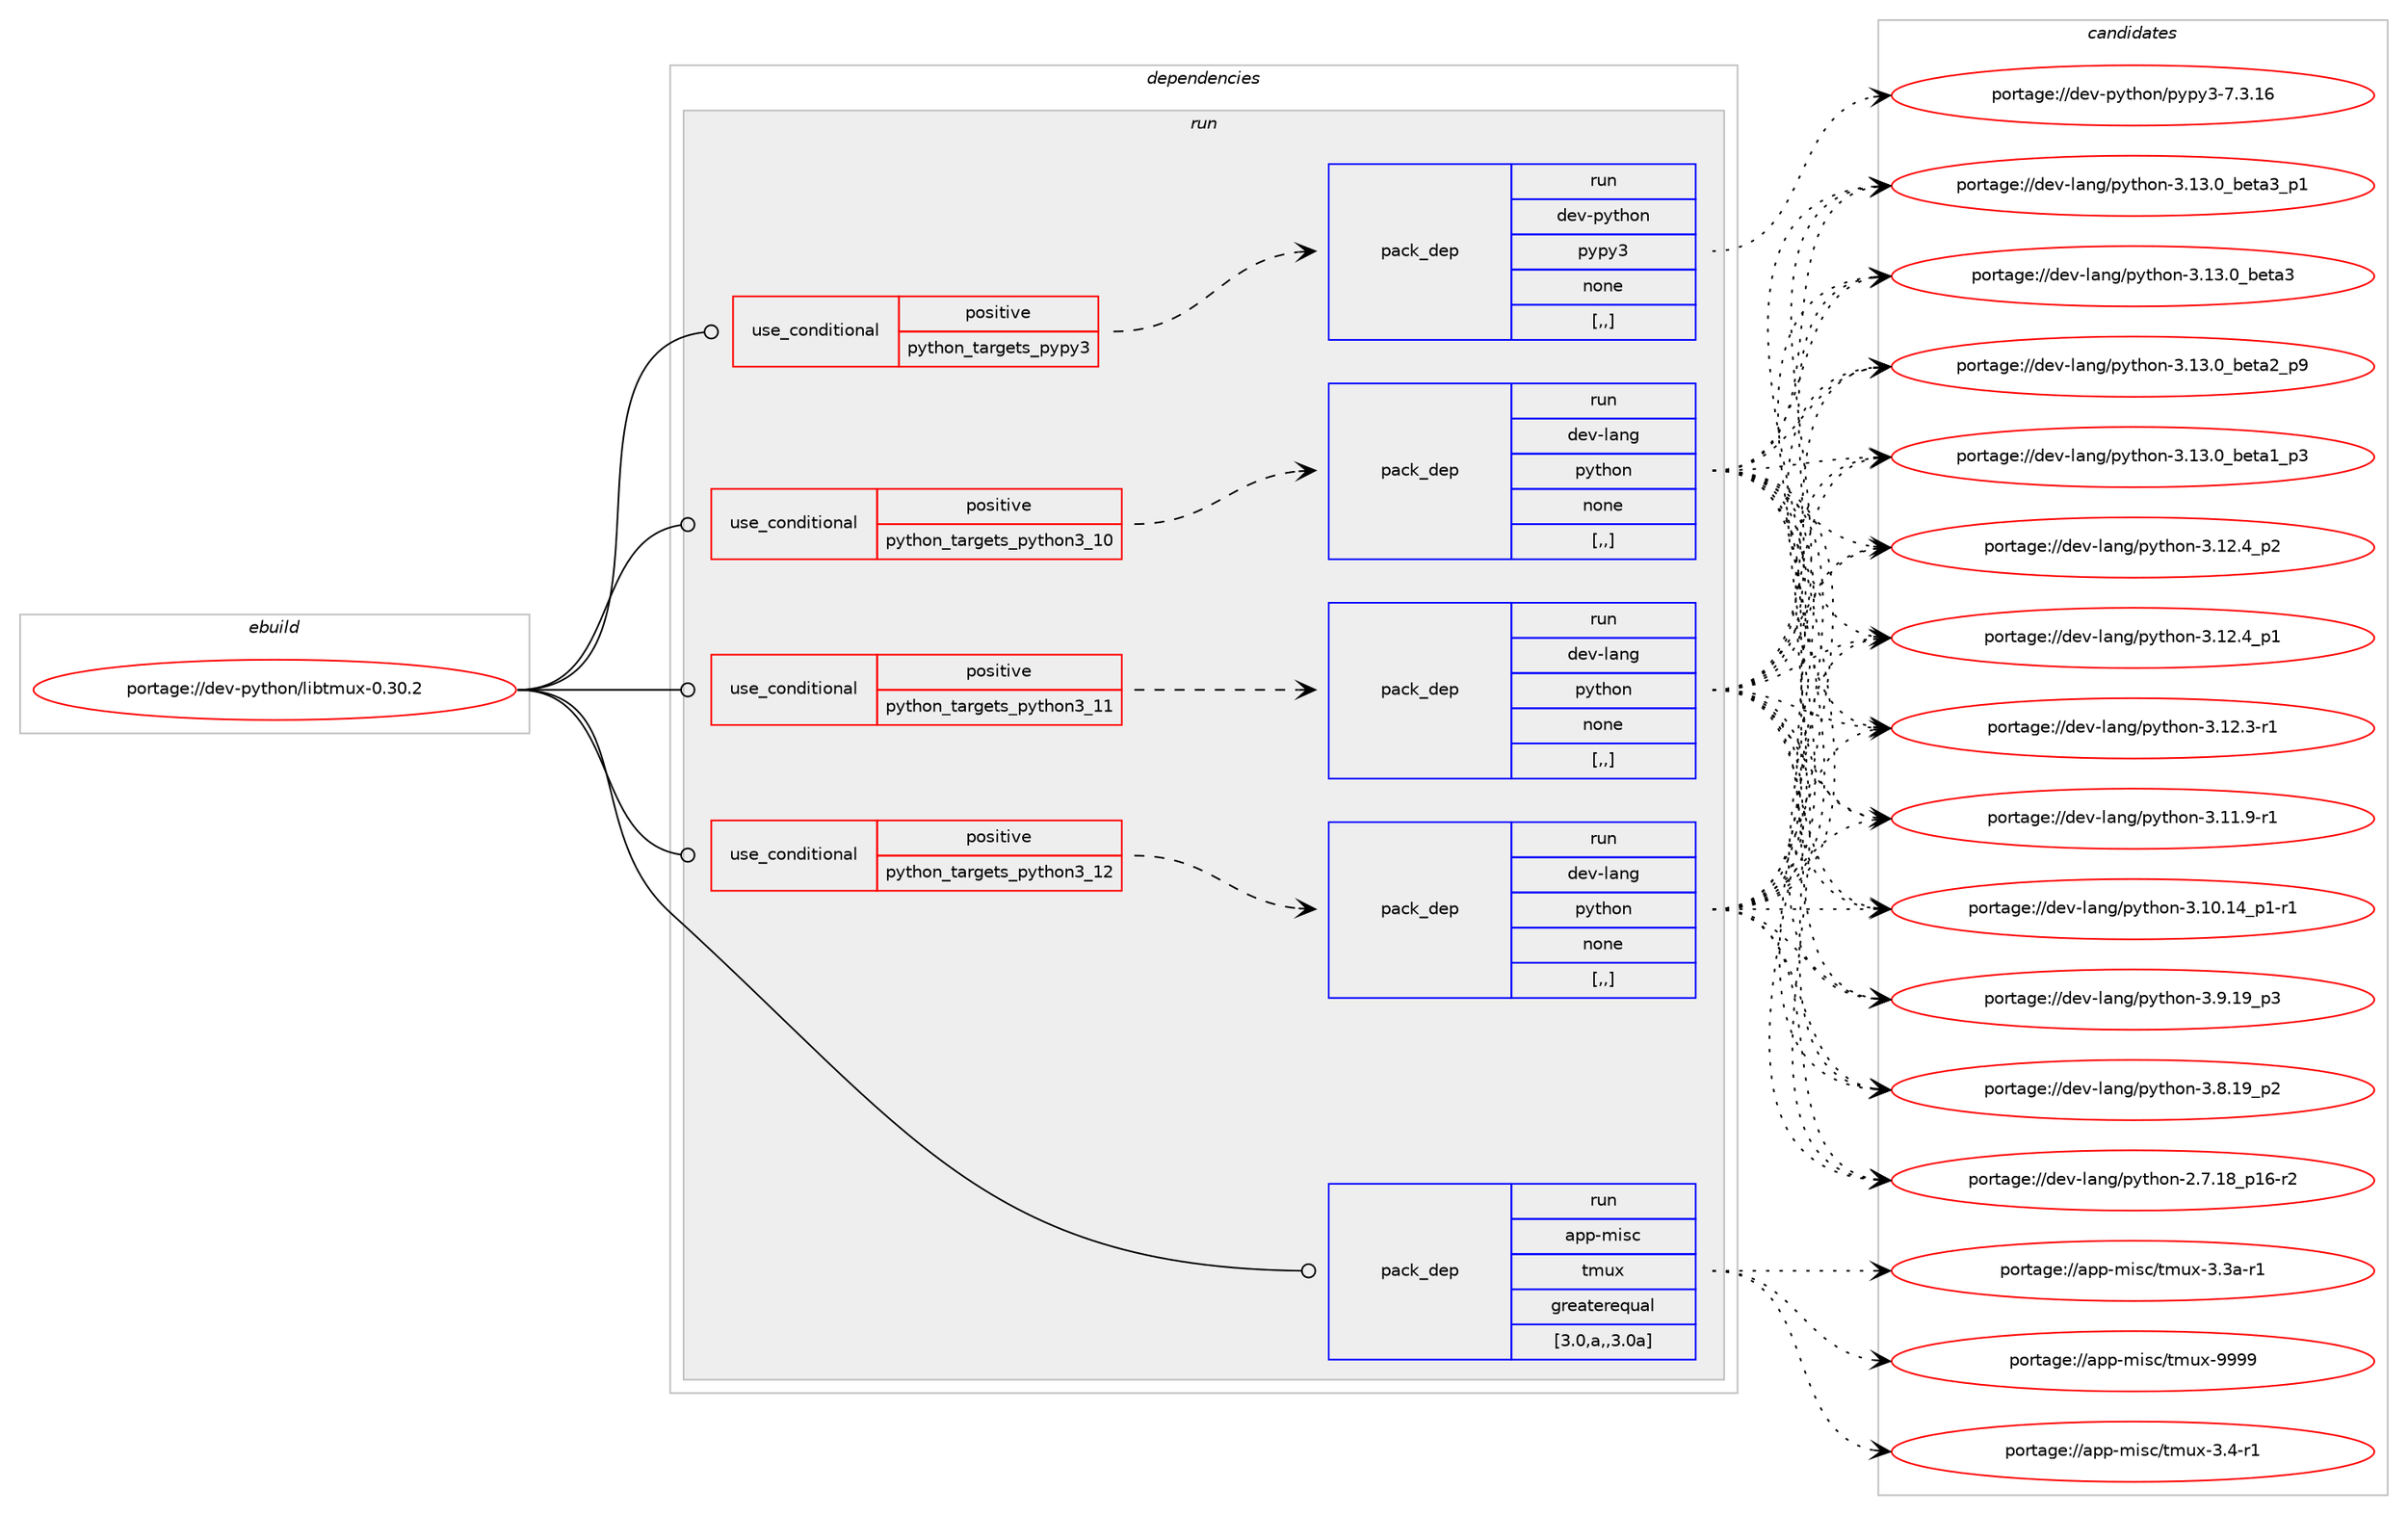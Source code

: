 digraph prolog {

# *************
# Graph options
# *************

newrank=true;
concentrate=true;
compound=true;
graph [rankdir=LR,fontname=Helvetica,fontsize=10,ranksep=1.5];#, ranksep=2.5, nodesep=0.2];
edge  [arrowhead=vee];
node  [fontname=Helvetica,fontsize=10];

# **********
# The ebuild
# **********

subgraph cluster_leftcol {
color=gray;
label=<<i>ebuild</i>>;
id [label="portage://dev-python/libtmux-0.30.2", color=red, width=4, href="../dev-python/libtmux-0.30.2.svg"];
}

# ****************
# The dependencies
# ****************

subgraph cluster_midcol {
color=gray;
label=<<i>dependencies</i>>;
subgraph cluster_compile {
fillcolor="#eeeeee";
style=filled;
label=<<i>compile</i>>;
}
subgraph cluster_compileandrun {
fillcolor="#eeeeee";
style=filled;
label=<<i>compile and run</i>>;
}
subgraph cluster_run {
fillcolor="#eeeeee";
style=filled;
label=<<i>run</i>>;
subgraph cond34213 {
dependency149698 [label=<<TABLE BORDER="0" CELLBORDER="1" CELLSPACING="0" CELLPADDING="4"><TR><TD ROWSPAN="3" CELLPADDING="10">use_conditional</TD></TR><TR><TD>positive</TD></TR><TR><TD>python_targets_pypy3</TD></TR></TABLE>>, shape=none, color=red];
subgraph pack114236 {
dependency149699 [label=<<TABLE BORDER="0" CELLBORDER="1" CELLSPACING="0" CELLPADDING="4" WIDTH="220"><TR><TD ROWSPAN="6" CELLPADDING="30">pack_dep</TD></TR><TR><TD WIDTH="110">run</TD></TR><TR><TD>dev-python</TD></TR><TR><TD>pypy3</TD></TR><TR><TD>none</TD></TR><TR><TD>[,,]</TD></TR></TABLE>>, shape=none, color=blue];
}
dependency149698:e -> dependency149699:w [weight=20,style="dashed",arrowhead="vee"];
}
id:e -> dependency149698:w [weight=20,style="solid",arrowhead="odot"];
subgraph cond34214 {
dependency149700 [label=<<TABLE BORDER="0" CELLBORDER="1" CELLSPACING="0" CELLPADDING="4"><TR><TD ROWSPAN="3" CELLPADDING="10">use_conditional</TD></TR><TR><TD>positive</TD></TR><TR><TD>python_targets_python3_10</TD></TR></TABLE>>, shape=none, color=red];
subgraph pack114237 {
dependency149701 [label=<<TABLE BORDER="0" CELLBORDER="1" CELLSPACING="0" CELLPADDING="4" WIDTH="220"><TR><TD ROWSPAN="6" CELLPADDING="30">pack_dep</TD></TR><TR><TD WIDTH="110">run</TD></TR><TR><TD>dev-lang</TD></TR><TR><TD>python</TD></TR><TR><TD>none</TD></TR><TR><TD>[,,]</TD></TR></TABLE>>, shape=none, color=blue];
}
dependency149700:e -> dependency149701:w [weight=20,style="dashed",arrowhead="vee"];
}
id:e -> dependency149700:w [weight=20,style="solid",arrowhead="odot"];
subgraph cond34215 {
dependency149702 [label=<<TABLE BORDER="0" CELLBORDER="1" CELLSPACING="0" CELLPADDING="4"><TR><TD ROWSPAN="3" CELLPADDING="10">use_conditional</TD></TR><TR><TD>positive</TD></TR><TR><TD>python_targets_python3_11</TD></TR></TABLE>>, shape=none, color=red];
subgraph pack114238 {
dependency149703 [label=<<TABLE BORDER="0" CELLBORDER="1" CELLSPACING="0" CELLPADDING="4" WIDTH="220"><TR><TD ROWSPAN="6" CELLPADDING="30">pack_dep</TD></TR><TR><TD WIDTH="110">run</TD></TR><TR><TD>dev-lang</TD></TR><TR><TD>python</TD></TR><TR><TD>none</TD></TR><TR><TD>[,,]</TD></TR></TABLE>>, shape=none, color=blue];
}
dependency149702:e -> dependency149703:w [weight=20,style="dashed",arrowhead="vee"];
}
id:e -> dependency149702:w [weight=20,style="solid",arrowhead="odot"];
subgraph cond34216 {
dependency149704 [label=<<TABLE BORDER="0" CELLBORDER="1" CELLSPACING="0" CELLPADDING="4"><TR><TD ROWSPAN="3" CELLPADDING="10">use_conditional</TD></TR><TR><TD>positive</TD></TR><TR><TD>python_targets_python3_12</TD></TR></TABLE>>, shape=none, color=red];
subgraph pack114239 {
dependency149705 [label=<<TABLE BORDER="0" CELLBORDER="1" CELLSPACING="0" CELLPADDING="4" WIDTH="220"><TR><TD ROWSPAN="6" CELLPADDING="30">pack_dep</TD></TR><TR><TD WIDTH="110">run</TD></TR><TR><TD>dev-lang</TD></TR><TR><TD>python</TD></TR><TR><TD>none</TD></TR><TR><TD>[,,]</TD></TR></TABLE>>, shape=none, color=blue];
}
dependency149704:e -> dependency149705:w [weight=20,style="dashed",arrowhead="vee"];
}
id:e -> dependency149704:w [weight=20,style="solid",arrowhead="odot"];
subgraph pack114240 {
dependency149706 [label=<<TABLE BORDER="0" CELLBORDER="1" CELLSPACING="0" CELLPADDING="4" WIDTH="220"><TR><TD ROWSPAN="6" CELLPADDING="30">pack_dep</TD></TR><TR><TD WIDTH="110">run</TD></TR><TR><TD>app-misc</TD></TR><TR><TD>tmux</TD></TR><TR><TD>greaterequal</TD></TR><TR><TD>[3.0,a,,3.0a]</TD></TR></TABLE>>, shape=none, color=blue];
}
id:e -> dependency149706:w [weight=20,style="solid",arrowhead="odot"];
}
}

# **************
# The candidates
# **************

subgraph cluster_choices {
rank=same;
color=gray;
label=<<i>candidates</i>>;

subgraph choice114236 {
color=black;
nodesep=1;
choice10010111845112121116104111110471121211121215145554651464954 [label="portage://dev-python/pypy3-7.3.16", color=red, width=4,href="../dev-python/pypy3-7.3.16.svg"];
dependency149699:e -> choice10010111845112121116104111110471121211121215145554651464954:w [style=dotted,weight="100"];
}
subgraph choice114237 {
color=black;
nodesep=1;
choice10010111845108971101034711212111610411111045514649514648959810111697519511249 [label="portage://dev-lang/python-3.13.0_beta3_p1", color=red, width=4,href="../dev-lang/python-3.13.0_beta3_p1.svg"];
choice1001011184510897110103471121211161041111104551464951464895981011169751 [label="portage://dev-lang/python-3.13.0_beta3", color=red, width=4,href="../dev-lang/python-3.13.0_beta3.svg"];
choice10010111845108971101034711212111610411111045514649514648959810111697509511257 [label="portage://dev-lang/python-3.13.0_beta2_p9", color=red, width=4,href="../dev-lang/python-3.13.0_beta2_p9.svg"];
choice10010111845108971101034711212111610411111045514649514648959810111697499511251 [label="portage://dev-lang/python-3.13.0_beta1_p3", color=red, width=4,href="../dev-lang/python-3.13.0_beta1_p3.svg"];
choice100101118451089711010347112121116104111110455146495046529511250 [label="portage://dev-lang/python-3.12.4_p2", color=red, width=4,href="../dev-lang/python-3.12.4_p2.svg"];
choice100101118451089711010347112121116104111110455146495046529511249 [label="portage://dev-lang/python-3.12.4_p1", color=red, width=4,href="../dev-lang/python-3.12.4_p1.svg"];
choice100101118451089711010347112121116104111110455146495046514511449 [label="portage://dev-lang/python-3.12.3-r1", color=red, width=4,href="../dev-lang/python-3.12.3-r1.svg"];
choice100101118451089711010347112121116104111110455146494946574511449 [label="portage://dev-lang/python-3.11.9-r1", color=red, width=4,href="../dev-lang/python-3.11.9-r1.svg"];
choice100101118451089711010347112121116104111110455146494846495295112494511449 [label="portage://dev-lang/python-3.10.14_p1-r1", color=red, width=4,href="../dev-lang/python-3.10.14_p1-r1.svg"];
choice100101118451089711010347112121116104111110455146574649579511251 [label="portage://dev-lang/python-3.9.19_p3", color=red, width=4,href="../dev-lang/python-3.9.19_p3.svg"];
choice100101118451089711010347112121116104111110455146564649579511250 [label="portage://dev-lang/python-3.8.19_p2", color=red, width=4,href="../dev-lang/python-3.8.19_p2.svg"];
choice100101118451089711010347112121116104111110455046554649569511249544511450 [label="portage://dev-lang/python-2.7.18_p16-r2", color=red, width=4,href="../dev-lang/python-2.7.18_p16-r2.svg"];
dependency149701:e -> choice10010111845108971101034711212111610411111045514649514648959810111697519511249:w [style=dotted,weight="100"];
dependency149701:e -> choice1001011184510897110103471121211161041111104551464951464895981011169751:w [style=dotted,weight="100"];
dependency149701:e -> choice10010111845108971101034711212111610411111045514649514648959810111697509511257:w [style=dotted,weight="100"];
dependency149701:e -> choice10010111845108971101034711212111610411111045514649514648959810111697499511251:w [style=dotted,weight="100"];
dependency149701:e -> choice100101118451089711010347112121116104111110455146495046529511250:w [style=dotted,weight="100"];
dependency149701:e -> choice100101118451089711010347112121116104111110455146495046529511249:w [style=dotted,weight="100"];
dependency149701:e -> choice100101118451089711010347112121116104111110455146495046514511449:w [style=dotted,weight="100"];
dependency149701:e -> choice100101118451089711010347112121116104111110455146494946574511449:w [style=dotted,weight="100"];
dependency149701:e -> choice100101118451089711010347112121116104111110455146494846495295112494511449:w [style=dotted,weight="100"];
dependency149701:e -> choice100101118451089711010347112121116104111110455146574649579511251:w [style=dotted,weight="100"];
dependency149701:e -> choice100101118451089711010347112121116104111110455146564649579511250:w [style=dotted,weight="100"];
dependency149701:e -> choice100101118451089711010347112121116104111110455046554649569511249544511450:w [style=dotted,weight="100"];
}
subgraph choice114238 {
color=black;
nodesep=1;
choice10010111845108971101034711212111610411111045514649514648959810111697519511249 [label="portage://dev-lang/python-3.13.0_beta3_p1", color=red, width=4,href="../dev-lang/python-3.13.0_beta3_p1.svg"];
choice1001011184510897110103471121211161041111104551464951464895981011169751 [label="portage://dev-lang/python-3.13.0_beta3", color=red, width=4,href="../dev-lang/python-3.13.0_beta3.svg"];
choice10010111845108971101034711212111610411111045514649514648959810111697509511257 [label="portage://dev-lang/python-3.13.0_beta2_p9", color=red, width=4,href="../dev-lang/python-3.13.0_beta2_p9.svg"];
choice10010111845108971101034711212111610411111045514649514648959810111697499511251 [label="portage://dev-lang/python-3.13.0_beta1_p3", color=red, width=4,href="../dev-lang/python-3.13.0_beta1_p3.svg"];
choice100101118451089711010347112121116104111110455146495046529511250 [label="portage://dev-lang/python-3.12.4_p2", color=red, width=4,href="../dev-lang/python-3.12.4_p2.svg"];
choice100101118451089711010347112121116104111110455146495046529511249 [label="portage://dev-lang/python-3.12.4_p1", color=red, width=4,href="../dev-lang/python-3.12.4_p1.svg"];
choice100101118451089711010347112121116104111110455146495046514511449 [label="portage://dev-lang/python-3.12.3-r1", color=red, width=4,href="../dev-lang/python-3.12.3-r1.svg"];
choice100101118451089711010347112121116104111110455146494946574511449 [label="portage://dev-lang/python-3.11.9-r1", color=red, width=4,href="../dev-lang/python-3.11.9-r1.svg"];
choice100101118451089711010347112121116104111110455146494846495295112494511449 [label="portage://dev-lang/python-3.10.14_p1-r1", color=red, width=4,href="../dev-lang/python-3.10.14_p1-r1.svg"];
choice100101118451089711010347112121116104111110455146574649579511251 [label="portage://dev-lang/python-3.9.19_p3", color=red, width=4,href="../dev-lang/python-3.9.19_p3.svg"];
choice100101118451089711010347112121116104111110455146564649579511250 [label="portage://dev-lang/python-3.8.19_p2", color=red, width=4,href="../dev-lang/python-3.8.19_p2.svg"];
choice100101118451089711010347112121116104111110455046554649569511249544511450 [label="portage://dev-lang/python-2.7.18_p16-r2", color=red, width=4,href="../dev-lang/python-2.7.18_p16-r2.svg"];
dependency149703:e -> choice10010111845108971101034711212111610411111045514649514648959810111697519511249:w [style=dotted,weight="100"];
dependency149703:e -> choice1001011184510897110103471121211161041111104551464951464895981011169751:w [style=dotted,weight="100"];
dependency149703:e -> choice10010111845108971101034711212111610411111045514649514648959810111697509511257:w [style=dotted,weight="100"];
dependency149703:e -> choice10010111845108971101034711212111610411111045514649514648959810111697499511251:w [style=dotted,weight="100"];
dependency149703:e -> choice100101118451089711010347112121116104111110455146495046529511250:w [style=dotted,weight="100"];
dependency149703:e -> choice100101118451089711010347112121116104111110455146495046529511249:w [style=dotted,weight="100"];
dependency149703:e -> choice100101118451089711010347112121116104111110455146495046514511449:w [style=dotted,weight="100"];
dependency149703:e -> choice100101118451089711010347112121116104111110455146494946574511449:w [style=dotted,weight="100"];
dependency149703:e -> choice100101118451089711010347112121116104111110455146494846495295112494511449:w [style=dotted,weight="100"];
dependency149703:e -> choice100101118451089711010347112121116104111110455146574649579511251:w [style=dotted,weight="100"];
dependency149703:e -> choice100101118451089711010347112121116104111110455146564649579511250:w [style=dotted,weight="100"];
dependency149703:e -> choice100101118451089711010347112121116104111110455046554649569511249544511450:w [style=dotted,weight="100"];
}
subgraph choice114239 {
color=black;
nodesep=1;
choice10010111845108971101034711212111610411111045514649514648959810111697519511249 [label="portage://dev-lang/python-3.13.0_beta3_p1", color=red, width=4,href="../dev-lang/python-3.13.0_beta3_p1.svg"];
choice1001011184510897110103471121211161041111104551464951464895981011169751 [label="portage://dev-lang/python-3.13.0_beta3", color=red, width=4,href="../dev-lang/python-3.13.0_beta3.svg"];
choice10010111845108971101034711212111610411111045514649514648959810111697509511257 [label="portage://dev-lang/python-3.13.0_beta2_p9", color=red, width=4,href="../dev-lang/python-3.13.0_beta2_p9.svg"];
choice10010111845108971101034711212111610411111045514649514648959810111697499511251 [label="portage://dev-lang/python-3.13.0_beta1_p3", color=red, width=4,href="../dev-lang/python-3.13.0_beta1_p3.svg"];
choice100101118451089711010347112121116104111110455146495046529511250 [label="portage://dev-lang/python-3.12.4_p2", color=red, width=4,href="../dev-lang/python-3.12.4_p2.svg"];
choice100101118451089711010347112121116104111110455146495046529511249 [label="portage://dev-lang/python-3.12.4_p1", color=red, width=4,href="../dev-lang/python-3.12.4_p1.svg"];
choice100101118451089711010347112121116104111110455146495046514511449 [label="portage://dev-lang/python-3.12.3-r1", color=red, width=4,href="../dev-lang/python-3.12.3-r1.svg"];
choice100101118451089711010347112121116104111110455146494946574511449 [label="portage://dev-lang/python-3.11.9-r1", color=red, width=4,href="../dev-lang/python-3.11.9-r1.svg"];
choice100101118451089711010347112121116104111110455146494846495295112494511449 [label="portage://dev-lang/python-3.10.14_p1-r1", color=red, width=4,href="../dev-lang/python-3.10.14_p1-r1.svg"];
choice100101118451089711010347112121116104111110455146574649579511251 [label="portage://dev-lang/python-3.9.19_p3", color=red, width=4,href="../dev-lang/python-3.9.19_p3.svg"];
choice100101118451089711010347112121116104111110455146564649579511250 [label="portage://dev-lang/python-3.8.19_p2", color=red, width=4,href="../dev-lang/python-3.8.19_p2.svg"];
choice100101118451089711010347112121116104111110455046554649569511249544511450 [label="portage://dev-lang/python-2.7.18_p16-r2", color=red, width=4,href="../dev-lang/python-2.7.18_p16-r2.svg"];
dependency149705:e -> choice10010111845108971101034711212111610411111045514649514648959810111697519511249:w [style=dotted,weight="100"];
dependency149705:e -> choice1001011184510897110103471121211161041111104551464951464895981011169751:w [style=dotted,weight="100"];
dependency149705:e -> choice10010111845108971101034711212111610411111045514649514648959810111697509511257:w [style=dotted,weight="100"];
dependency149705:e -> choice10010111845108971101034711212111610411111045514649514648959810111697499511251:w [style=dotted,weight="100"];
dependency149705:e -> choice100101118451089711010347112121116104111110455146495046529511250:w [style=dotted,weight="100"];
dependency149705:e -> choice100101118451089711010347112121116104111110455146495046529511249:w [style=dotted,weight="100"];
dependency149705:e -> choice100101118451089711010347112121116104111110455146495046514511449:w [style=dotted,weight="100"];
dependency149705:e -> choice100101118451089711010347112121116104111110455146494946574511449:w [style=dotted,weight="100"];
dependency149705:e -> choice100101118451089711010347112121116104111110455146494846495295112494511449:w [style=dotted,weight="100"];
dependency149705:e -> choice100101118451089711010347112121116104111110455146574649579511251:w [style=dotted,weight="100"];
dependency149705:e -> choice100101118451089711010347112121116104111110455146564649579511250:w [style=dotted,weight="100"];
dependency149705:e -> choice100101118451089711010347112121116104111110455046554649569511249544511450:w [style=dotted,weight="100"];
}
subgraph choice114240 {
color=black;
nodesep=1;
choice971121124510910511599471161091171204557575757 [label="portage://app-misc/tmux-9999", color=red, width=4,href="../app-misc/tmux-9999.svg"];
choice97112112451091051159947116109117120455146524511449 [label="portage://app-misc/tmux-3.4-r1", color=red, width=4,href="../app-misc/tmux-3.4-r1.svg"];
choice9711211245109105115994711610911712045514651974511449 [label="portage://app-misc/tmux-3.3a-r1", color=red, width=4,href="../app-misc/tmux-3.3a-r1.svg"];
dependency149706:e -> choice971121124510910511599471161091171204557575757:w [style=dotted,weight="100"];
dependency149706:e -> choice97112112451091051159947116109117120455146524511449:w [style=dotted,weight="100"];
dependency149706:e -> choice9711211245109105115994711610911712045514651974511449:w [style=dotted,weight="100"];
}
}

}
